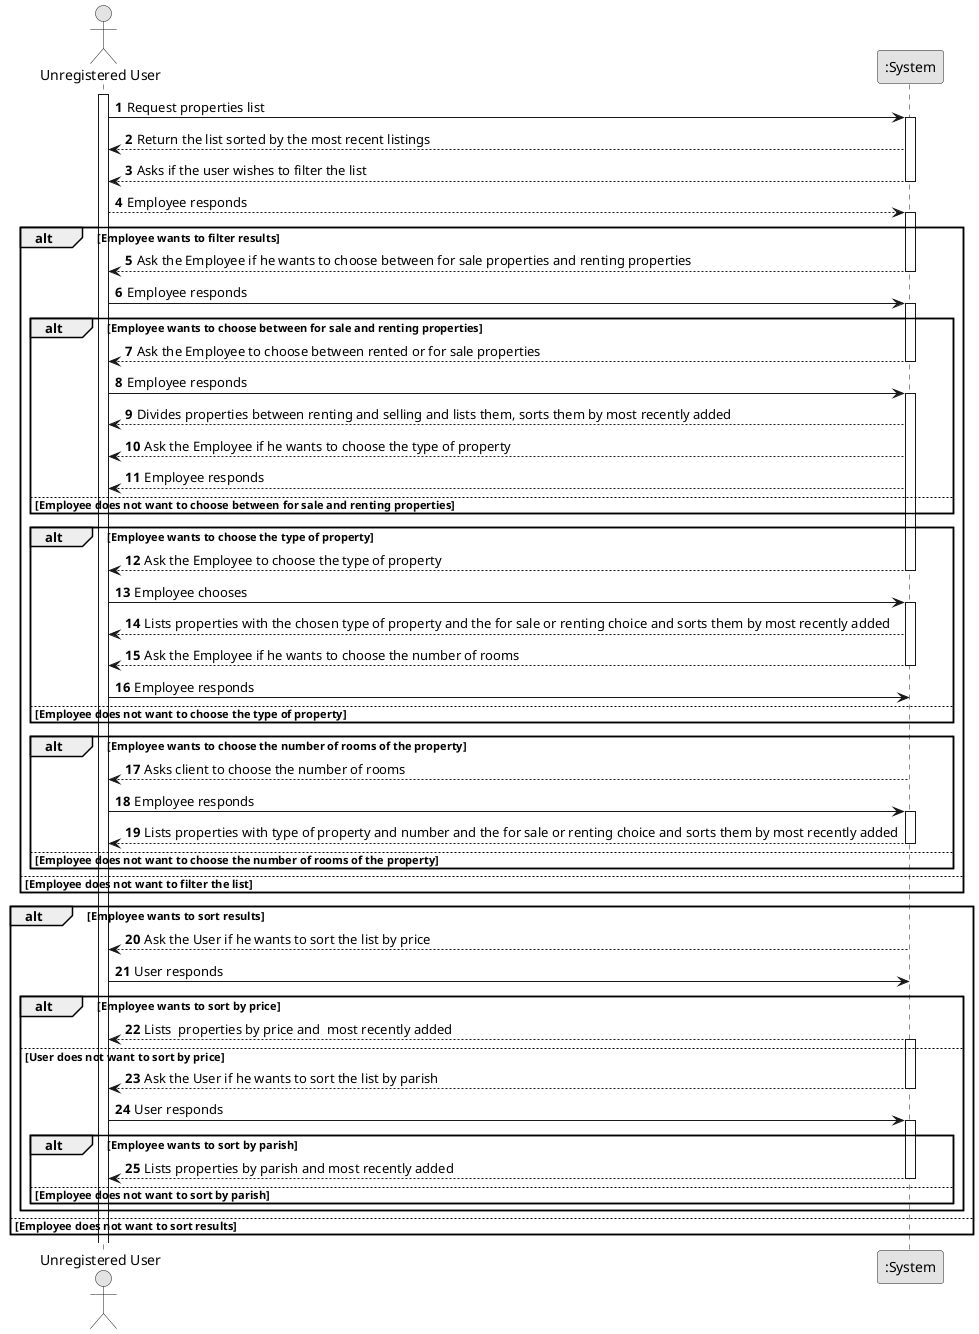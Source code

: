 @startuml
skinparam monochrome true
skinparam packageStyle rectangle
skinparam shadowing false

'title System Sequence Diagram (SSD) - Alternative One

autonumber

actor "Unregistered User" as Employee
participant ":System" as System

activate Employee

    Employee -> System : Request properties list
    activate System

        System --> Employee : Return the list sorted by the most recent listings

    Employee <-- System : Asks if the user wishes to filter the list
     deactivate System

        Employee --> System : Employee responds
    alt Employee wants to filter results

               activate System

            System --> Employee :  Ask the Employee if he wants to choose between for sale properties and renting properties
                deactivate System

            Employee -> System : Employee responds

            alt Employee wants to choose between for sale and renting properties
            activate System

                    System --> Employee : Ask the Employee to choose between rented or for sale properties

                    deactivate System

                    Employee -> System : Employee responds

                    activate System

                    System --> Employee : Divides properties between renting and selling and lists them, sorts them by most recently added
                    System --> Employee : Ask the Employee if he wants to choose the type of property
                    Employee <-- System : Employee responds



            else Employee does not want to choose between for sale and renting properties

            end

            alt Employee wants to choose the type of property

            activate System

                System --> Employee :  Ask the Employee to choose the type of property
                        deactivate System

                    Employee -> System : Employee chooses

                    activate System

                    System --> Employee : Lists properties with the chosen type of property and the for sale or renting choice and sorts them by most recently added
                    System --> Employee : Ask the Employee if he wants to choose the number of rooms

                    deactivate System

                    Employee -> System : Employee responds



            else Employee does not want to choose the type of property

            end

            alt Employee wants to choose the number of rooms of the property

            activate System

                    System --> Employee : Asks client to choose the number of rooms

                    deactivate System

                    Employee -> System : Employee responds

                    activate System

                    System --> Employee : Lists properties with type of property and number and the for sale or renting choice and sorts them by most recently added

                    deactivate System




            else Employee does not want to choose the number of rooms of the property

            end



    else Employee does not want to filter the list

    end

    alt Employee wants to sort results

            activate System

            System --> Employee : Ask the User if he wants to sort the list by price

            deactivate System

            Employee -> System : User responds

            alt Employee wants to sort by price


                System --> Employee : Lists  properties by price and  most recently added


            else User does not want to sort by price

                activate System

                System --> Employee : Ask the User if he wants to sort the list by parish
                deactivate System

                Employee -> System : User responds

                alt Employee wants to sort by parish



                    activate System

                    System --> Employee : Lists properties by parish and most recently added

                else Employee does not want to sort by parish

                    deactivate System

                end

            end

        else Employee does not want to sort results


        end


@enduml